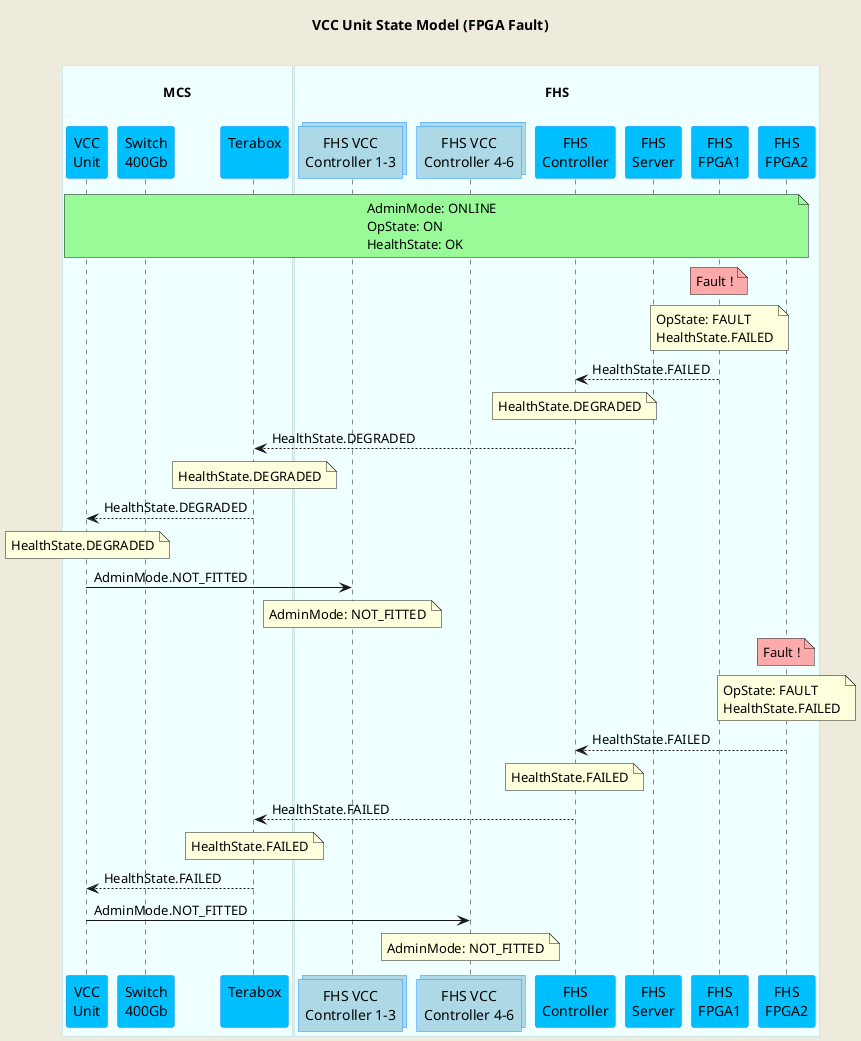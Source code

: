 @startuml
'https://plantuml.com/sequence-diagram
skinparam backgroundColor #EEEBDC
skinparam sequence {
ParticipantBorderColor DodgerBlue
ParticipantBackgroundColor DeepSkyBlue
ActorBorderColor DarkGreen
ActorBackgroundColor Green
BoxBorderColor LightBlue
BoxBackgroundColor #F0FFFF
}
skinparam collections {
  BackGroundColor LightBlue
  BorderColor DodgerBlue
}
skinparam database {
  BackgroundColor LightGreen
  BorderColor DarkGreen
}
title VCC Unit State Model (FPGA Fault)\n
' participant "LMC\n" as lmc #Thistle
box "\nMCS\n"
  participant "VCC\nUnit" as vcc_unit
  participant "Switch\n400Gb" as switch
  participant "Terabox\n" as terabox
end box
' participant "Local\nCache" as cache #Salmon
' participant "PDU\n" as pdu #Orange
' participant "FHS\nBMC" as fhs_bmc #Grey
' participant "FPGA\nBMC" as fpga_bmc #Grey
box "\nFHS\n"
    collections "FHS VCC\nController 1-3" as vcc_cont1
    collections "FHS VCC\nController 4-6" as vcc_cont2

    participant "FHS\nController" as fhs_cont
    participant "FHS\nServer" as fhs_cpu
    participant "FHS\nFPGA1" as fhs_fpga1
    participant "FHS\nFPGA2" as fhs_fpga2
end box

note over vcc_unit, fhs_fpga2 #PaleGreen  : AdminMode: ONLINE\nOpState: ON\nHealthState: OK

note over fhs_fpga1 #FFAAAA      : Fault !
note over fhs_fpga1                : OpState: FAULT\nHealthState.FAILED
fhs_cont           <--  fhs_fpga1  : HealthState.FAILED
note over fhs_cont                 : HealthState.DEGRADED
terabox            <--  fhs_cont   : HealthState.DEGRADED
note over terabox                  : HealthState.DEGRADED
vcc_unit           <--  terabox    : HealthState.DEGRADED
note over vcc_unit                 : HealthState.DEGRADED
vcc_unit            ->  vcc_cont1  : AdminMode.NOT_FITTED
note over vcc_cont1                : AdminMode: NOT_FITTED

note over fhs_fpga2 #FFAAAA      : Fault !
note over fhs_fpga2                : OpState: FAULT\nHealthState.FAILED
fhs_cont           <--  fhs_fpga2  : HealthState.FAILED
note over fhs_cont                 : HealthState.FAILED
terabox            <--  fhs_cont   : HealthState.FAILED
note over terabox                  : HealthState.FAILED
vcc_unit           <--  terabox    : HealthState.FAILED
vcc_unit            ->  vcc_cont2  : AdminMode.NOT_FITTED
note over vcc_cont2                : AdminMode: NOT_FITTED




@enduml
